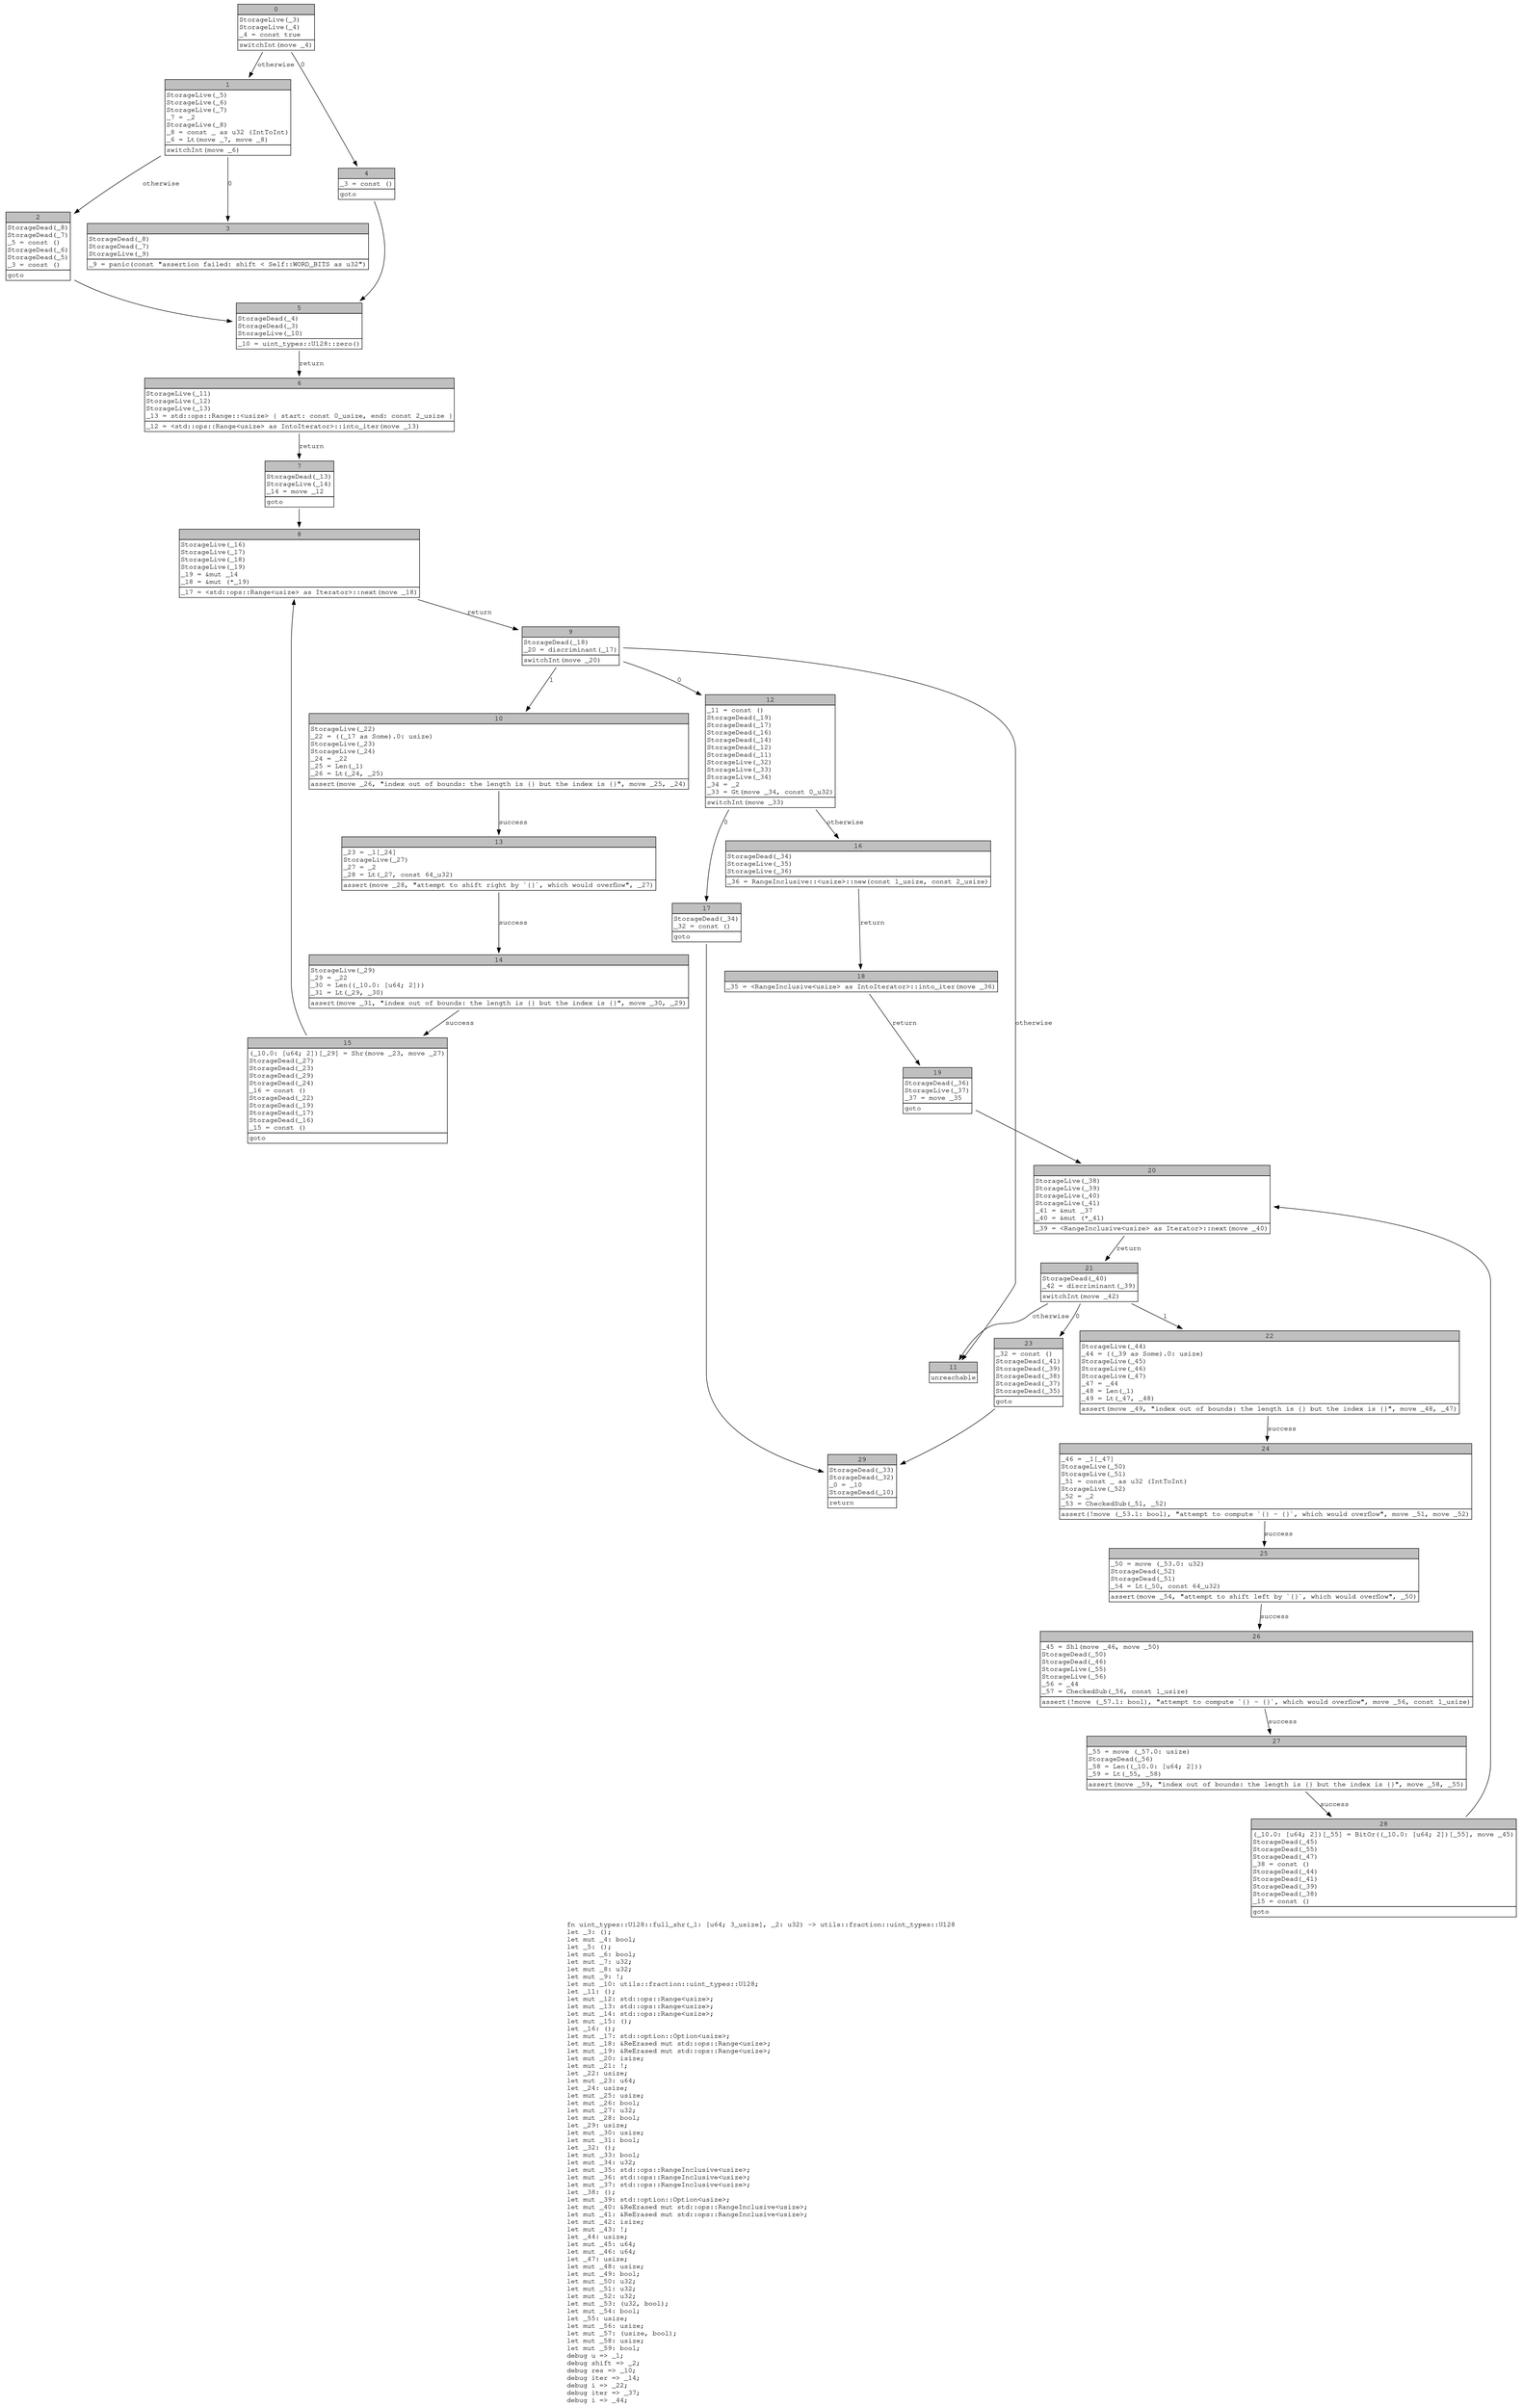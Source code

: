 digraph Mir_0_11895 {
    graph [fontname="Courier, monospace"];
    node [fontname="Courier, monospace"];
    edge [fontname="Courier, monospace"];
    label=<fn uint_types::U128::full_shr(_1: [u64; 3_usize], _2: u32) -&gt; utils::fraction::uint_types::U128<br align="left"/>let _3: ();<br align="left"/>let mut _4: bool;<br align="left"/>let _5: ();<br align="left"/>let mut _6: bool;<br align="left"/>let mut _7: u32;<br align="left"/>let mut _8: u32;<br align="left"/>let mut _9: !;<br align="left"/>let mut _10: utils::fraction::uint_types::U128;<br align="left"/>let _11: ();<br align="left"/>let mut _12: std::ops::Range&lt;usize&gt;;<br align="left"/>let mut _13: std::ops::Range&lt;usize&gt;;<br align="left"/>let mut _14: std::ops::Range&lt;usize&gt;;<br align="left"/>let mut _15: ();<br align="left"/>let _16: ();<br align="left"/>let mut _17: std::option::Option&lt;usize&gt;;<br align="left"/>let mut _18: &amp;ReErased mut std::ops::Range&lt;usize&gt;;<br align="left"/>let mut _19: &amp;ReErased mut std::ops::Range&lt;usize&gt;;<br align="left"/>let mut _20: isize;<br align="left"/>let mut _21: !;<br align="left"/>let _22: usize;<br align="left"/>let mut _23: u64;<br align="left"/>let _24: usize;<br align="left"/>let mut _25: usize;<br align="left"/>let mut _26: bool;<br align="left"/>let mut _27: u32;<br align="left"/>let mut _28: bool;<br align="left"/>let _29: usize;<br align="left"/>let mut _30: usize;<br align="left"/>let mut _31: bool;<br align="left"/>let _32: ();<br align="left"/>let mut _33: bool;<br align="left"/>let mut _34: u32;<br align="left"/>let mut _35: std::ops::RangeInclusive&lt;usize&gt;;<br align="left"/>let mut _36: std::ops::RangeInclusive&lt;usize&gt;;<br align="left"/>let mut _37: std::ops::RangeInclusive&lt;usize&gt;;<br align="left"/>let _38: ();<br align="left"/>let mut _39: std::option::Option&lt;usize&gt;;<br align="left"/>let mut _40: &amp;ReErased mut std::ops::RangeInclusive&lt;usize&gt;;<br align="left"/>let mut _41: &amp;ReErased mut std::ops::RangeInclusive&lt;usize&gt;;<br align="left"/>let mut _42: isize;<br align="left"/>let mut _43: !;<br align="left"/>let _44: usize;<br align="left"/>let mut _45: u64;<br align="left"/>let mut _46: u64;<br align="left"/>let _47: usize;<br align="left"/>let mut _48: usize;<br align="left"/>let mut _49: bool;<br align="left"/>let mut _50: u32;<br align="left"/>let mut _51: u32;<br align="left"/>let mut _52: u32;<br align="left"/>let mut _53: (u32, bool);<br align="left"/>let mut _54: bool;<br align="left"/>let _55: usize;<br align="left"/>let mut _56: usize;<br align="left"/>let mut _57: (usize, bool);<br align="left"/>let mut _58: usize;<br align="left"/>let mut _59: bool;<br align="left"/>debug u =&gt; _1;<br align="left"/>debug shift =&gt; _2;<br align="left"/>debug res =&gt; _10;<br align="left"/>debug iter =&gt; _14;<br align="left"/>debug i =&gt; _22;<br align="left"/>debug iter =&gt; _37;<br align="left"/>debug i =&gt; _44;<br align="left"/>>;
    bb0__0_11895 [shape="none", label=<<table border="0" cellborder="1" cellspacing="0"><tr><td bgcolor="gray" align="center" colspan="1">0</td></tr><tr><td align="left" balign="left">StorageLive(_3)<br/>StorageLive(_4)<br/>_4 = const true<br/></td></tr><tr><td align="left">switchInt(move _4)</td></tr></table>>];
    bb1__0_11895 [shape="none", label=<<table border="0" cellborder="1" cellspacing="0"><tr><td bgcolor="gray" align="center" colspan="1">1</td></tr><tr><td align="left" balign="left">StorageLive(_5)<br/>StorageLive(_6)<br/>StorageLive(_7)<br/>_7 = _2<br/>StorageLive(_8)<br/>_8 = const _ as u32 (IntToInt)<br/>_6 = Lt(move _7, move _8)<br/></td></tr><tr><td align="left">switchInt(move _6)</td></tr></table>>];
    bb2__0_11895 [shape="none", label=<<table border="0" cellborder="1" cellspacing="0"><tr><td bgcolor="gray" align="center" colspan="1">2</td></tr><tr><td align="left" balign="left">StorageDead(_8)<br/>StorageDead(_7)<br/>_5 = const ()<br/>StorageDead(_6)<br/>StorageDead(_5)<br/>_3 = const ()<br/></td></tr><tr><td align="left">goto</td></tr></table>>];
    bb3__0_11895 [shape="none", label=<<table border="0" cellborder="1" cellspacing="0"><tr><td bgcolor="gray" align="center" colspan="1">3</td></tr><tr><td align="left" balign="left">StorageDead(_8)<br/>StorageDead(_7)<br/>StorageLive(_9)<br/></td></tr><tr><td align="left">_9 = panic(const &quot;assertion failed: shift &lt; Self::WORD_BITS as u32&quot;)</td></tr></table>>];
    bb4__0_11895 [shape="none", label=<<table border="0" cellborder="1" cellspacing="0"><tr><td bgcolor="gray" align="center" colspan="1">4</td></tr><tr><td align="left" balign="left">_3 = const ()<br/></td></tr><tr><td align="left">goto</td></tr></table>>];
    bb5__0_11895 [shape="none", label=<<table border="0" cellborder="1" cellspacing="0"><tr><td bgcolor="gray" align="center" colspan="1">5</td></tr><tr><td align="left" balign="left">StorageDead(_4)<br/>StorageDead(_3)<br/>StorageLive(_10)<br/></td></tr><tr><td align="left">_10 = uint_types::U128::zero()</td></tr></table>>];
    bb6__0_11895 [shape="none", label=<<table border="0" cellborder="1" cellspacing="0"><tr><td bgcolor="gray" align="center" colspan="1">6</td></tr><tr><td align="left" balign="left">StorageLive(_11)<br/>StorageLive(_12)<br/>StorageLive(_13)<br/>_13 = std::ops::Range::&lt;usize&gt; { start: const 0_usize, end: const 2_usize }<br/></td></tr><tr><td align="left">_12 = &lt;std::ops::Range&lt;usize&gt; as IntoIterator&gt;::into_iter(move _13)</td></tr></table>>];
    bb7__0_11895 [shape="none", label=<<table border="0" cellborder="1" cellspacing="0"><tr><td bgcolor="gray" align="center" colspan="1">7</td></tr><tr><td align="left" balign="left">StorageDead(_13)<br/>StorageLive(_14)<br/>_14 = move _12<br/></td></tr><tr><td align="left">goto</td></tr></table>>];
    bb8__0_11895 [shape="none", label=<<table border="0" cellborder="1" cellspacing="0"><tr><td bgcolor="gray" align="center" colspan="1">8</td></tr><tr><td align="left" balign="left">StorageLive(_16)<br/>StorageLive(_17)<br/>StorageLive(_18)<br/>StorageLive(_19)<br/>_19 = &amp;mut _14<br/>_18 = &amp;mut (*_19)<br/></td></tr><tr><td align="left">_17 = &lt;std::ops::Range&lt;usize&gt; as Iterator&gt;::next(move _18)</td></tr></table>>];
    bb9__0_11895 [shape="none", label=<<table border="0" cellborder="1" cellspacing="0"><tr><td bgcolor="gray" align="center" colspan="1">9</td></tr><tr><td align="left" balign="left">StorageDead(_18)<br/>_20 = discriminant(_17)<br/></td></tr><tr><td align="left">switchInt(move _20)</td></tr></table>>];
    bb10__0_11895 [shape="none", label=<<table border="0" cellborder="1" cellspacing="0"><tr><td bgcolor="gray" align="center" colspan="1">10</td></tr><tr><td align="left" balign="left">StorageLive(_22)<br/>_22 = ((_17 as Some).0: usize)<br/>StorageLive(_23)<br/>StorageLive(_24)<br/>_24 = _22<br/>_25 = Len(_1)<br/>_26 = Lt(_24, _25)<br/></td></tr><tr><td align="left">assert(move _26, &quot;index out of bounds: the length is {} but the index is {}&quot;, move _25, _24)</td></tr></table>>];
    bb11__0_11895 [shape="none", label=<<table border="0" cellborder="1" cellspacing="0"><tr><td bgcolor="gray" align="center" colspan="1">11</td></tr><tr><td align="left">unreachable</td></tr></table>>];
    bb12__0_11895 [shape="none", label=<<table border="0" cellborder="1" cellspacing="0"><tr><td bgcolor="gray" align="center" colspan="1">12</td></tr><tr><td align="left" balign="left">_11 = const ()<br/>StorageDead(_19)<br/>StorageDead(_17)<br/>StorageDead(_16)<br/>StorageDead(_14)<br/>StorageDead(_12)<br/>StorageDead(_11)<br/>StorageLive(_32)<br/>StorageLive(_33)<br/>StorageLive(_34)<br/>_34 = _2<br/>_33 = Gt(move _34, const 0_u32)<br/></td></tr><tr><td align="left">switchInt(move _33)</td></tr></table>>];
    bb13__0_11895 [shape="none", label=<<table border="0" cellborder="1" cellspacing="0"><tr><td bgcolor="gray" align="center" colspan="1">13</td></tr><tr><td align="left" balign="left">_23 = _1[_24]<br/>StorageLive(_27)<br/>_27 = _2<br/>_28 = Lt(_27, const 64_u32)<br/></td></tr><tr><td align="left">assert(move _28, &quot;attempt to shift right by `{}`, which would overflow&quot;, _27)</td></tr></table>>];
    bb14__0_11895 [shape="none", label=<<table border="0" cellborder="1" cellspacing="0"><tr><td bgcolor="gray" align="center" colspan="1">14</td></tr><tr><td align="left" balign="left">StorageLive(_29)<br/>_29 = _22<br/>_30 = Len((_10.0: [u64; 2]))<br/>_31 = Lt(_29, _30)<br/></td></tr><tr><td align="left">assert(move _31, &quot;index out of bounds: the length is {} but the index is {}&quot;, move _30, _29)</td></tr></table>>];
    bb15__0_11895 [shape="none", label=<<table border="0" cellborder="1" cellspacing="0"><tr><td bgcolor="gray" align="center" colspan="1">15</td></tr><tr><td align="left" balign="left">(_10.0: [u64; 2])[_29] = Shr(move _23, move _27)<br/>StorageDead(_27)<br/>StorageDead(_23)<br/>StorageDead(_29)<br/>StorageDead(_24)<br/>_16 = const ()<br/>StorageDead(_22)<br/>StorageDead(_19)<br/>StorageDead(_17)<br/>StorageDead(_16)<br/>_15 = const ()<br/></td></tr><tr><td align="left">goto</td></tr></table>>];
    bb16__0_11895 [shape="none", label=<<table border="0" cellborder="1" cellspacing="0"><tr><td bgcolor="gray" align="center" colspan="1">16</td></tr><tr><td align="left" balign="left">StorageDead(_34)<br/>StorageLive(_35)<br/>StorageLive(_36)<br/></td></tr><tr><td align="left">_36 = RangeInclusive::&lt;usize&gt;::new(const 1_usize, const 2_usize)</td></tr></table>>];
    bb17__0_11895 [shape="none", label=<<table border="0" cellborder="1" cellspacing="0"><tr><td bgcolor="gray" align="center" colspan="1">17</td></tr><tr><td align="left" balign="left">StorageDead(_34)<br/>_32 = const ()<br/></td></tr><tr><td align="left">goto</td></tr></table>>];
    bb18__0_11895 [shape="none", label=<<table border="0" cellborder="1" cellspacing="0"><tr><td bgcolor="gray" align="center" colspan="1">18</td></tr><tr><td align="left">_35 = &lt;RangeInclusive&lt;usize&gt; as IntoIterator&gt;::into_iter(move _36)</td></tr></table>>];
    bb19__0_11895 [shape="none", label=<<table border="0" cellborder="1" cellspacing="0"><tr><td bgcolor="gray" align="center" colspan="1">19</td></tr><tr><td align="left" balign="left">StorageDead(_36)<br/>StorageLive(_37)<br/>_37 = move _35<br/></td></tr><tr><td align="left">goto</td></tr></table>>];
    bb20__0_11895 [shape="none", label=<<table border="0" cellborder="1" cellspacing="0"><tr><td bgcolor="gray" align="center" colspan="1">20</td></tr><tr><td align="left" balign="left">StorageLive(_38)<br/>StorageLive(_39)<br/>StorageLive(_40)<br/>StorageLive(_41)<br/>_41 = &amp;mut _37<br/>_40 = &amp;mut (*_41)<br/></td></tr><tr><td align="left">_39 = &lt;RangeInclusive&lt;usize&gt; as Iterator&gt;::next(move _40)</td></tr></table>>];
    bb21__0_11895 [shape="none", label=<<table border="0" cellborder="1" cellspacing="0"><tr><td bgcolor="gray" align="center" colspan="1">21</td></tr><tr><td align="left" balign="left">StorageDead(_40)<br/>_42 = discriminant(_39)<br/></td></tr><tr><td align="left">switchInt(move _42)</td></tr></table>>];
    bb22__0_11895 [shape="none", label=<<table border="0" cellborder="1" cellspacing="0"><tr><td bgcolor="gray" align="center" colspan="1">22</td></tr><tr><td align="left" balign="left">StorageLive(_44)<br/>_44 = ((_39 as Some).0: usize)<br/>StorageLive(_45)<br/>StorageLive(_46)<br/>StorageLive(_47)<br/>_47 = _44<br/>_48 = Len(_1)<br/>_49 = Lt(_47, _48)<br/></td></tr><tr><td align="left">assert(move _49, &quot;index out of bounds: the length is {} but the index is {}&quot;, move _48, _47)</td></tr></table>>];
    bb23__0_11895 [shape="none", label=<<table border="0" cellborder="1" cellspacing="0"><tr><td bgcolor="gray" align="center" colspan="1">23</td></tr><tr><td align="left" balign="left">_32 = const ()<br/>StorageDead(_41)<br/>StorageDead(_39)<br/>StorageDead(_38)<br/>StorageDead(_37)<br/>StorageDead(_35)<br/></td></tr><tr><td align="left">goto</td></tr></table>>];
    bb24__0_11895 [shape="none", label=<<table border="0" cellborder="1" cellspacing="0"><tr><td bgcolor="gray" align="center" colspan="1">24</td></tr><tr><td align="left" balign="left">_46 = _1[_47]<br/>StorageLive(_50)<br/>StorageLive(_51)<br/>_51 = const _ as u32 (IntToInt)<br/>StorageLive(_52)<br/>_52 = _2<br/>_53 = CheckedSub(_51, _52)<br/></td></tr><tr><td align="left">assert(!move (_53.1: bool), &quot;attempt to compute `{} - {}`, which would overflow&quot;, move _51, move _52)</td></tr></table>>];
    bb25__0_11895 [shape="none", label=<<table border="0" cellborder="1" cellspacing="0"><tr><td bgcolor="gray" align="center" colspan="1">25</td></tr><tr><td align="left" balign="left">_50 = move (_53.0: u32)<br/>StorageDead(_52)<br/>StorageDead(_51)<br/>_54 = Lt(_50, const 64_u32)<br/></td></tr><tr><td align="left">assert(move _54, &quot;attempt to shift left by `{}`, which would overflow&quot;, _50)</td></tr></table>>];
    bb26__0_11895 [shape="none", label=<<table border="0" cellborder="1" cellspacing="0"><tr><td bgcolor="gray" align="center" colspan="1">26</td></tr><tr><td align="left" balign="left">_45 = Shl(move _46, move _50)<br/>StorageDead(_50)<br/>StorageDead(_46)<br/>StorageLive(_55)<br/>StorageLive(_56)<br/>_56 = _44<br/>_57 = CheckedSub(_56, const 1_usize)<br/></td></tr><tr><td align="left">assert(!move (_57.1: bool), &quot;attempt to compute `{} - {}`, which would overflow&quot;, move _56, const 1_usize)</td></tr></table>>];
    bb27__0_11895 [shape="none", label=<<table border="0" cellborder="1" cellspacing="0"><tr><td bgcolor="gray" align="center" colspan="1">27</td></tr><tr><td align="left" balign="left">_55 = move (_57.0: usize)<br/>StorageDead(_56)<br/>_58 = Len((_10.0: [u64; 2]))<br/>_59 = Lt(_55, _58)<br/></td></tr><tr><td align="left">assert(move _59, &quot;index out of bounds: the length is {} but the index is {}&quot;, move _58, _55)</td></tr></table>>];
    bb28__0_11895 [shape="none", label=<<table border="0" cellborder="1" cellspacing="0"><tr><td bgcolor="gray" align="center" colspan="1">28</td></tr><tr><td align="left" balign="left">(_10.0: [u64; 2])[_55] = BitOr((_10.0: [u64; 2])[_55], move _45)<br/>StorageDead(_45)<br/>StorageDead(_55)<br/>StorageDead(_47)<br/>_38 = const ()<br/>StorageDead(_44)<br/>StorageDead(_41)<br/>StorageDead(_39)<br/>StorageDead(_38)<br/>_15 = const ()<br/></td></tr><tr><td align="left">goto</td></tr></table>>];
    bb29__0_11895 [shape="none", label=<<table border="0" cellborder="1" cellspacing="0"><tr><td bgcolor="gray" align="center" colspan="1">29</td></tr><tr><td align="left" balign="left">StorageDead(_33)<br/>StorageDead(_32)<br/>_0 = _10<br/>StorageDead(_10)<br/></td></tr><tr><td align="left">return</td></tr></table>>];
    bb0__0_11895 -> bb4__0_11895 [label="0"];
    bb0__0_11895 -> bb1__0_11895 [label="otherwise"];
    bb1__0_11895 -> bb3__0_11895 [label="0"];
    bb1__0_11895 -> bb2__0_11895 [label="otherwise"];
    bb2__0_11895 -> bb5__0_11895 [label=""];
    bb4__0_11895 -> bb5__0_11895 [label=""];
    bb5__0_11895 -> bb6__0_11895 [label="return"];
    bb6__0_11895 -> bb7__0_11895 [label="return"];
    bb7__0_11895 -> bb8__0_11895 [label=""];
    bb8__0_11895 -> bb9__0_11895 [label="return"];
    bb9__0_11895 -> bb12__0_11895 [label="0"];
    bb9__0_11895 -> bb10__0_11895 [label="1"];
    bb9__0_11895 -> bb11__0_11895 [label="otherwise"];
    bb10__0_11895 -> bb13__0_11895 [label="success"];
    bb12__0_11895 -> bb17__0_11895 [label="0"];
    bb12__0_11895 -> bb16__0_11895 [label="otherwise"];
    bb13__0_11895 -> bb14__0_11895 [label="success"];
    bb14__0_11895 -> bb15__0_11895 [label="success"];
    bb15__0_11895 -> bb8__0_11895 [label=""];
    bb16__0_11895 -> bb18__0_11895 [label="return"];
    bb17__0_11895 -> bb29__0_11895 [label=""];
    bb18__0_11895 -> bb19__0_11895 [label="return"];
    bb19__0_11895 -> bb20__0_11895 [label=""];
    bb20__0_11895 -> bb21__0_11895 [label="return"];
    bb21__0_11895 -> bb23__0_11895 [label="0"];
    bb21__0_11895 -> bb22__0_11895 [label="1"];
    bb21__0_11895 -> bb11__0_11895 [label="otherwise"];
    bb22__0_11895 -> bb24__0_11895 [label="success"];
    bb23__0_11895 -> bb29__0_11895 [label=""];
    bb24__0_11895 -> bb25__0_11895 [label="success"];
    bb25__0_11895 -> bb26__0_11895 [label="success"];
    bb26__0_11895 -> bb27__0_11895 [label="success"];
    bb27__0_11895 -> bb28__0_11895 [label="success"];
    bb28__0_11895 -> bb20__0_11895 [label=""];
}
